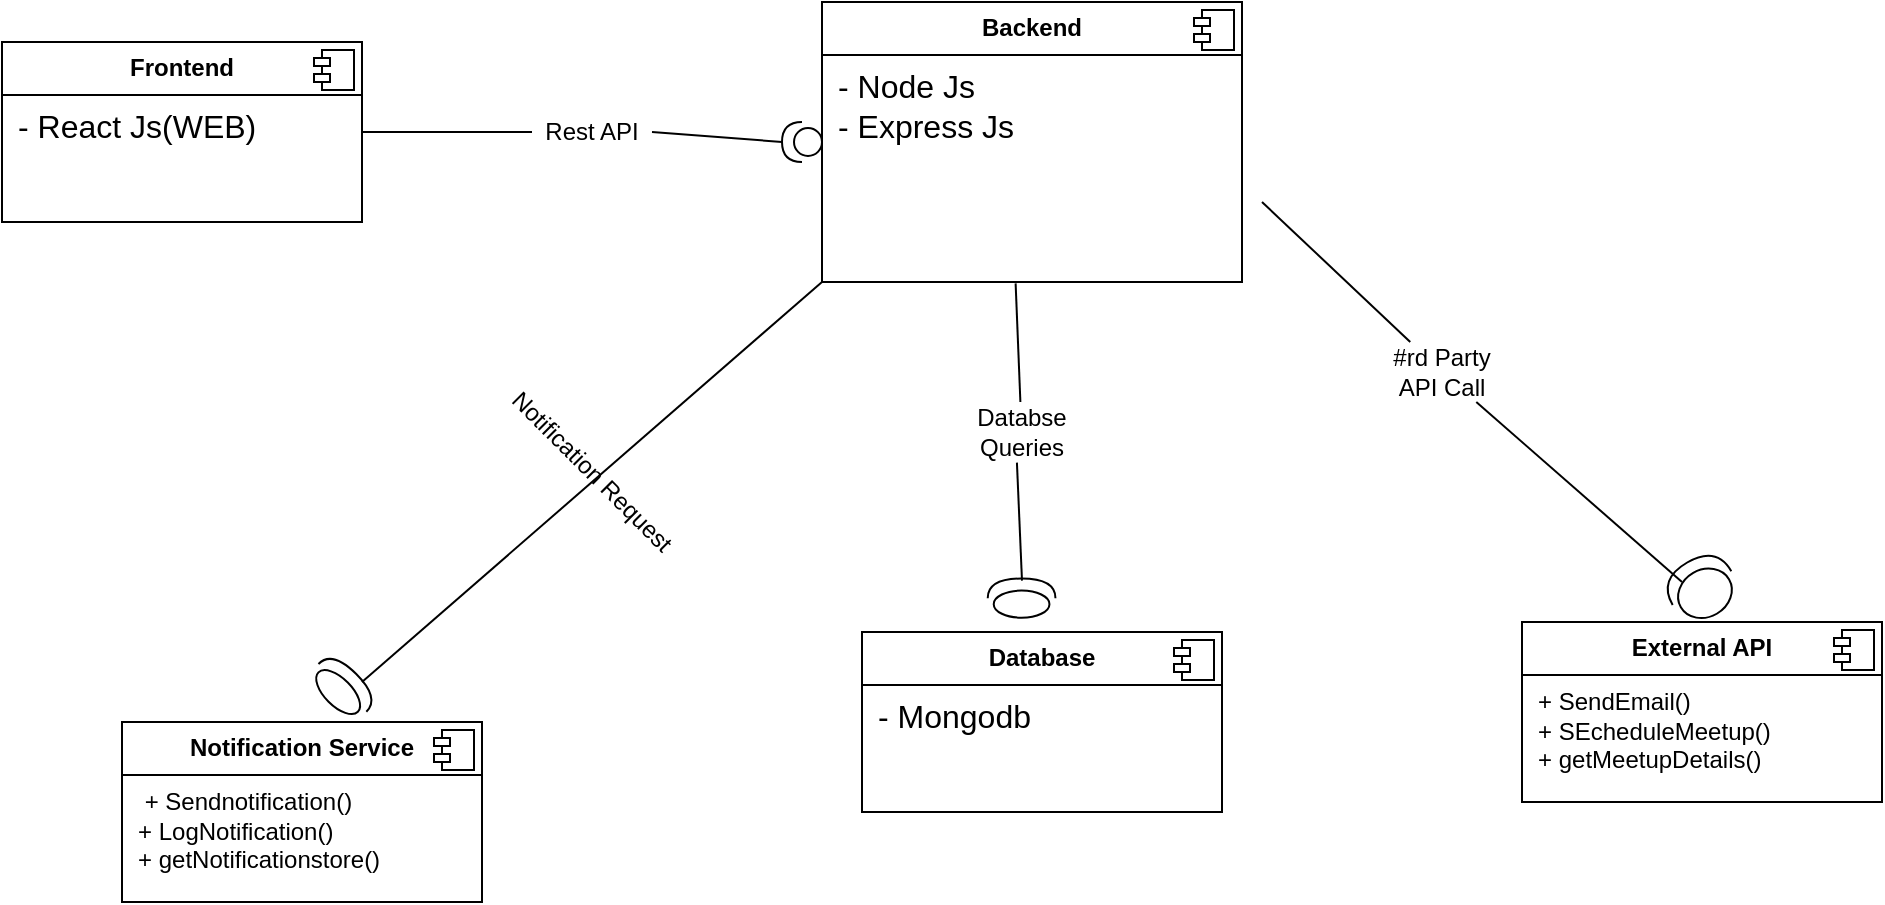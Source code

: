 <mxfile version="24.7.17">
  <diagram name="Page-1" id="6s39YtxaYA6__S7jTZzM">
    <mxGraphModel dx="1029" dy="645" grid="1" gridSize="10" guides="1" tooltips="1" connect="1" arrows="1" fold="1" page="1" pageScale="1" pageWidth="850" pageHeight="1100" math="0" shadow="0">
      <root>
        <mxCell id="0" />
        <mxCell id="1" parent="0" />
        <mxCell id="Ymocmn9K-O4JNLW9c8iD-30" value="&lt;p style=&quot;margin:0px;margin-top:6px;text-align:center;&quot;&gt;&lt;b&gt;Backend&lt;/b&gt;&lt;/p&gt;&lt;hr size=&quot;1&quot; style=&quot;border-style:solid;&quot;&gt;&lt;p style=&quot;margin: 0px 0px 0px 8px; font-size: 16px;&quot;&gt;- Node Js&lt;br&gt;- Express Js&lt;/p&gt;" style="align=left;overflow=fill;html=1;dropTarget=0;whiteSpace=wrap;" vertex="1" parent="1">
          <mxGeometry x="540" y="190" width="210" height="140" as="geometry" />
        </mxCell>
        <mxCell id="Ymocmn9K-O4JNLW9c8iD-31" value="" style="shape=component;jettyWidth=8;jettyHeight=4;" vertex="1" parent="Ymocmn9K-O4JNLW9c8iD-30">
          <mxGeometry x="1" width="20" height="20" relative="1" as="geometry">
            <mxPoint x="-24" y="4" as="offset" />
          </mxGeometry>
        </mxCell>
        <mxCell id="Ymocmn9K-O4JNLW9c8iD-32" value="&lt;p style=&quot;margin:0px;margin-top:6px;text-align:center;&quot;&gt;&lt;b&gt;Frontend&lt;/b&gt;&lt;/p&gt;&lt;hr size=&quot;1&quot; style=&quot;border-style:solid;&quot;&gt;&lt;p style=&quot;margin:0px;margin-left:8px;&quot;&gt;&lt;font style=&quot;font-size: 16px;&quot;&gt;- React Js(WEB)&lt;/font&gt;&lt;br&gt;&lt;br&gt;&lt;/p&gt;" style="align=left;overflow=fill;html=1;dropTarget=0;whiteSpace=wrap;" vertex="1" parent="1">
          <mxGeometry x="130" y="210" width="180" height="90" as="geometry" />
        </mxCell>
        <mxCell id="Ymocmn9K-O4JNLW9c8iD-33" value="" style="shape=component;jettyWidth=8;jettyHeight=4;" vertex="1" parent="Ymocmn9K-O4JNLW9c8iD-32">
          <mxGeometry x="1" width="20" height="20" relative="1" as="geometry">
            <mxPoint x="-24" y="4" as="offset" />
          </mxGeometry>
        </mxCell>
        <mxCell id="Ymocmn9K-O4JNLW9c8iD-34" value="&lt;p style=&quot;margin:0px;margin-top:6px;text-align:center;&quot;&gt;&lt;b&gt;Notification Service&lt;/b&gt;&lt;/p&gt;&lt;hr size=&quot;1&quot; style=&quot;border-style:solid;&quot;&gt;&lt;p style=&quot;margin:0px;margin-left:8px;&quot;&gt;&amp;nbsp;+ Sendnotification()&lt;/p&gt;&lt;p style=&quot;margin:0px;margin-left:8px;&quot;&gt;+ LogNotification()&lt;/p&gt;&lt;p style=&quot;margin:0px;margin-left:8px;&quot;&gt;+ getNotificationstore()&lt;/p&gt;" style="align=left;overflow=fill;html=1;dropTarget=0;whiteSpace=wrap;" vertex="1" parent="1">
          <mxGeometry x="190" y="550" width="180" height="90" as="geometry" />
        </mxCell>
        <mxCell id="Ymocmn9K-O4JNLW9c8iD-35" value="" style="shape=component;jettyWidth=8;jettyHeight=4;" vertex="1" parent="Ymocmn9K-O4JNLW9c8iD-34">
          <mxGeometry x="1" width="20" height="20" relative="1" as="geometry">
            <mxPoint x="-24" y="4" as="offset" />
          </mxGeometry>
        </mxCell>
        <mxCell id="Ymocmn9K-O4JNLW9c8iD-38" value="&lt;p style=&quot;margin:0px;margin-top:6px;text-align:center;&quot;&gt;&lt;b&gt;External API&lt;/b&gt;&lt;/p&gt;&lt;hr size=&quot;1&quot; style=&quot;border-style:solid;&quot;&gt;&lt;p style=&quot;margin:0px;margin-left:8px;&quot;&gt;+ SendEmail()&lt;br&gt;&lt;/p&gt;&lt;p style=&quot;margin:0px;margin-left:8px;&quot;&gt;+ SEcheduleMeetup()&lt;/p&gt;&lt;p style=&quot;margin:0px;margin-left:8px;&quot;&gt;+ getMeetupDetails()&lt;/p&gt;" style="align=left;overflow=fill;html=1;dropTarget=0;whiteSpace=wrap;" vertex="1" parent="1">
          <mxGeometry x="890" y="500" width="180" height="90" as="geometry" />
        </mxCell>
        <mxCell id="Ymocmn9K-O4JNLW9c8iD-39" value="" style="shape=component;jettyWidth=8;jettyHeight=4;" vertex="1" parent="Ymocmn9K-O4JNLW9c8iD-38">
          <mxGeometry x="1" width="20" height="20" relative="1" as="geometry">
            <mxPoint x="-24" y="4" as="offset" />
          </mxGeometry>
        </mxCell>
        <mxCell id="Ymocmn9K-O4JNLW9c8iD-42" value="&lt;p style=&quot;margin:0px;margin-top:6px;text-align:center;&quot;&gt;&lt;b&gt;Database&lt;/b&gt;&lt;/p&gt;&lt;hr size=&quot;1&quot; style=&quot;border-style:solid;&quot;&gt;&lt;p style=&quot;margin:0px;margin-left:8px;&quot;&gt;&lt;font style=&quot;font-size: 16px;&quot;&gt;- Mongodb&lt;/font&gt;&lt;br&gt;&lt;/p&gt;" style="align=left;overflow=fill;html=1;dropTarget=0;whiteSpace=wrap;" vertex="1" parent="1">
          <mxGeometry x="560" y="505" width="180" height="90" as="geometry" />
        </mxCell>
        <mxCell id="Ymocmn9K-O4JNLW9c8iD-43" value="" style="shape=component;jettyWidth=8;jettyHeight=4;" vertex="1" parent="Ymocmn9K-O4JNLW9c8iD-42">
          <mxGeometry x="1" width="20" height="20" relative="1" as="geometry">
            <mxPoint x="-24" y="4" as="offset" />
          </mxGeometry>
        </mxCell>
        <mxCell id="Ymocmn9K-O4JNLW9c8iD-45" value="" style="shape=providedRequiredInterface;html=1;verticalLabelPosition=bottom;sketch=0;rotation=-180;" vertex="1" parent="1">
          <mxGeometry x="520" y="250" width="20" height="20" as="geometry" />
        </mxCell>
        <mxCell id="Ymocmn9K-O4JNLW9c8iD-49" value="" style="endArrow=none;html=1;rounded=0;exitX=1;exitY=0.5;exitDx=0;exitDy=0;" edge="1" parent="1" source="Ymocmn9K-O4JNLW9c8iD-50">
          <mxGeometry width="50" height="50" relative="1" as="geometry">
            <mxPoint x="510" y="480" as="sourcePoint" />
            <mxPoint x="520" y="260" as="targetPoint" />
          </mxGeometry>
        </mxCell>
        <mxCell id="Ymocmn9K-O4JNLW9c8iD-52" value="" style="endArrow=none;html=1;rounded=0;exitX=0.461;exitY=1.01;exitDx=0;exitDy=0;exitPerimeter=0;" edge="1" parent="1" source="Ymocmn9K-O4JNLW9c8iD-54">
          <mxGeometry width="50" height="50" relative="1" as="geometry">
            <mxPoint x="636.81" y="330.7" as="sourcePoint" />
            <mxPoint x="640" y="479.3" as="targetPoint" />
          </mxGeometry>
        </mxCell>
        <mxCell id="Ymocmn9K-O4JNLW9c8iD-53" value="" style="shape=providedRequiredInterface;html=1;verticalLabelPosition=bottom;sketch=0;rotation=-90;" vertex="1" parent="1">
          <mxGeometry x="630" y="471.13" width="19.59" height="33.87" as="geometry" />
        </mxCell>
        <mxCell id="Ymocmn9K-O4JNLW9c8iD-55" value="" style="shape=providedRequiredInterface;html=1;verticalLabelPosition=bottom;sketch=0;rotation=-45;" vertex="1" parent="1">
          <mxGeometry x="290.41" y="516" width="19.59" height="33.87" as="geometry" />
        </mxCell>
        <mxCell id="Ymocmn9K-O4JNLW9c8iD-62" value="" style="shape=providedRequiredInterface;html=1;verticalLabelPosition=bottom;sketch=0;rotation=-120;" vertex="1" parent="1">
          <mxGeometry x="965.2" y="466.13" width="29.59" height="33.87" as="geometry" />
        </mxCell>
        <mxCell id="Ymocmn9K-O4JNLW9c8iD-63" value="" style="endArrow=none;html=1;rounded=0;" edge="1" parent="1" source="Ymocmn9K-O4JNLW9c8iD-64">
          <mxGeometry width="50" height="50" relative="1" as="geometry">
            <mxPoint x="760" y="290" as="sourcePoint" />
            <mxPoint x="970" y="480" as="targetPoint" />
          </mxGeometry>
        </mxCell>
        <mxCell id="Ymocmn9K-O4JNLW9c8iD-65" value="" style="endArrow=none;html=1;rounded=0;exitX=1;exitY=0.5;exitDx=0;exitDy=0;" edge="1" parent="1" source="Ymocmn9K-O4JNLW9c8iD-32" target="Ymocmn9K-O4JNLW9c8iD-50">
          <mxGeometry width="50" height="50" relative="1" as="geometry">
            <mxPoint x="310" y="255" as="sourcePoint" />
            <mxPoint x="520" y="260" as="targetPoint" />
          </mxGeometry>
        </mxCell>
        <mxCell id="Ymocmn9K-O4JNLW9c8iD-50" value="Rest API" style="text;html=1;align=center;verticalAlign=middle;whiteSpace=wrap;rounded=0;" vertex="1" parent="1">
          <mxGeometry x="395" y="240" width="60" height="30" as="geometry" />
        </mxCell>
        <mxCell id="Ymocmn9K-O4JNLW9c8iD-66" value="" style="endArrow=none;html=1;rounded=0;" edge="1" parent="1" target="Ymocmn9K-O4JNLW9c8iD-64">
          <mxGeometry width="50" height="50" relative="1" as="geometry">
            <mxPoint x="760" y="290" as="sourcePoint" />
            <mxPoint x="970" y="480" as="targetPoint" />
          </mxGeometry>
        </mxCell>
        <mxCell id="Ymocmn9K-O4JNLW9c8iD-64" value="#rd Party API Call" style="text;html=1;align=center;verticalAlign=middle;whiteSpace=wrap;rounded=0;" vertex="1" parent="1">
          <mxGeometry x="820" y="360" width="60" height="30" as="geometry" />
        </mxCell>
        <mxCell id="Ymocmn9K-O4JNLW9c8iD-67" value="" style="endArrow=none;html=1;rounded=0;entryX=0;entryY=1;entryDx=0;entryDy=0;" edge="1" parent="1" target="Ymocmn9K-O4JNLW9c8iD-30">
          <mxGeometry width="50" height="50" relative="1" as="geometry">
            <mxPoint x="310" y="530" as="sourcePoint" />
            <mxPoint x="450" y="390" as="targetPoint" />
          </mxGeometry>
        </mxCell>
        <mxCell id="Ymocmn9K-O4JNLW9c8iD-68" value="Notification Request" style="text;html=1;align=center;verticalAlign=middle;whiteSpace=wrap;rounded=0;rotation=45;" vertex="1" parent="1">
          <mxGeometry x="365" y="410" width="120" height="30" as="geometry" />
        </mxCell>
        <mxCell id="Ymocmn9K-O4JNLW9c8iD-70" value="" style="endArrow=none;html=1;rounded=0;exitX=0.461;exitY=1.01;exitDx=0;exitDy=0;exitPerimeter=0;" edge="1" parent="1" target="Ymocmn9K-O4JNLW9c8iD-54">
          <mxGeometry width="50" height="50" relative="1" as="geometry">
            <mxPoint x="636.81" y="330.7" as="sourcePoint" />
            <mxPoint x="640" y="479.3" as="targetPoint" />
          </mxGeometry>
        </mxCell>
        <mxCell id="Ymocmn9K-O4JNLW9c8iD-54" value="Databse Queries" style="text;html=1;align=center;verticalAlign=middle;whiteSpace=wrap;rounded=0;" vertex="1" parent="1">
          <mxGeometry x="609.8" y="390" width="60" height="30" as="geometry" />
        </mxCell>
      </root>
    </mxGraphModel>
  </diagram>
</mxfile>

